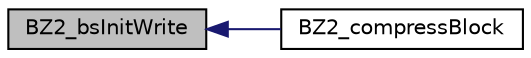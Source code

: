 digraph G
{
  edge [fontname="Helvetica",fontsize="10",labelfontname="Helvetica",labelfontsize="10"];
  node [fontname="Helvetica",fontsize="10",shape=record];
  rankdir="LR";
  Node1 [label="BZ2_bsInitWrite",height=0.2,width=0.4,color="black", fillcolor="grey75", style="filled" fontcolor="black"];
  Node1 -> Node2 [dir="back",color="midnightblue",fontsize="10",style="solid",fontname="Helvetica"];
  Node2 [label="BZ2_compressBlock",height=0.2,width=0.4,color="black", fillcolor="white", style="filled",URL="$bzip2_2compress_8c.html#a107c3aaba6f1ac14c8c9f06552b0e0ca"];
}
